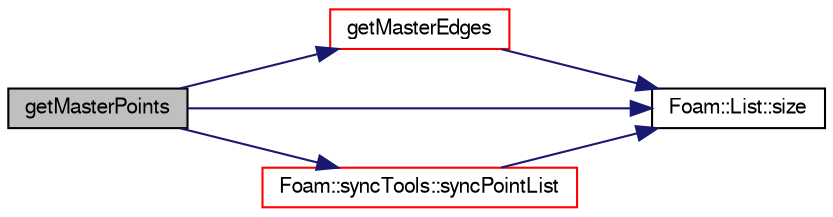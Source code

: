 digraph "getMasterPoints"
{
  bgcolor="transparent";
  edge [fontname="FreeSans",fontsize="10",labelfontname="FreeSans",labelfontsize="10"];
  node [fontname="FreeSans",fontsize="10",shape=record];
  rankdir="LR";
  Node16053 [label="getMasterPoints",height=0.2,width=0.4,color="black", fillcolor="grey75", style="filled", fontcolor="black"];
  Node16053 -> Node16054 [color="midnightblue",fontsize="10",style="solid",fontname="FreeSans"];
  Node16054 [label="getMasterEdges",height=0.2,width=0.4,color="red",URL="$a24662.html#ab5eff13c92babee0ba0af3caec1d7e87",tooltip="Determine master edge for subset of edges. If coupled. "];
  Node16054 -> Node16055 [color="midnightblue",fontsize="10",style="solid",fontname="FreeSans"];
  Node16055 [label="Foam::List::size",height=0.2,width=0.4,color="black",URL="$a25694.html#a8a5f6fa29bd4b500caf186f60245b384",tooltip="Override size to be inconsistent with allocated storage. "];
  Node16053 -> Node16055 [color="midnightblue",fontsize="10",style="solid",fontname="FreeSans"];
  Node16053 -> Node16132 [color="midnightblue",fontsize="10",style="solid",fontname="FreeSans"];
  Node16132 [label="Foam::syncTools::syncPointList",height=0.2,width=0.4,color="red",URL="$a27502.html#a197ed77a9101bdfb37253bd3f507c017",tooltip="Synchronize values on all mesh points. "];
  Node16132 -> Node16055 [color="midnightblue",fontsize="10",style="solid",fontname="FreeSans"];
}
